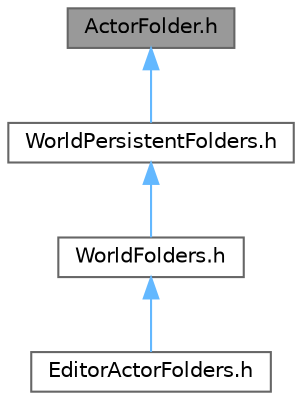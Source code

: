 digraph "ActorFolder.h"
{
 // INTERACTIVE_SVG=YES
 // LATEX_PDF_SIZE
  bgcolor="transparent";
  edge [fontname=Helvetica,fontsize=10,labelfontname=Helvetica,labelfontsize=10];
  node [fontname=Helvetica,fontsize=10,shape=box,height=0.2,width=0.4];
  Node1 [id="Node000001",label="ActorFolder.h",height=0.2,width=0.4,color="gray40", fillcolor="grey60", style="filled", fontcolor="black",tooltip=" "];
  Node1 -> Node2 [id="edge1_Node000001_Node000002",dir="back",color="steelblue1",style="solid",tooltip=" "];
  Node2 [id="Node000002",label="WorldPersistentFolders.h",height=0.2,width=0.4,color="grey40", fillcolor="white", style="filled",URL="$de/d4c/WorldPersistentFolders_8h.html",tooltip=" "];
  Node2 -> Node3 [id="edge2_Node000002_Node000003",dir="back",color="steelblue1",style="solid",tooltip=" "];
  Node3 [id="Node000003",label="WorldFolders.h",height=0.2,width=0.4,color="grey40", fillcolor="white", style="filled",URL="$dc/dc2/WorldFolders_8h.html",tooltip=" "];
  Node3 -> Node4 [id="edge3_Node000003_Node000004",dir="back",color="steelblue1",style="solid",tooltip=" "];
  Node4 [id="Node000004",label="EditorActorFolders.h",height=0.2,width=0.4,color="grey40", fillcolor="white", style="filled",URL="$d9/dc1/EditorActorFolders_8h.html",tooltip=" "];
}
